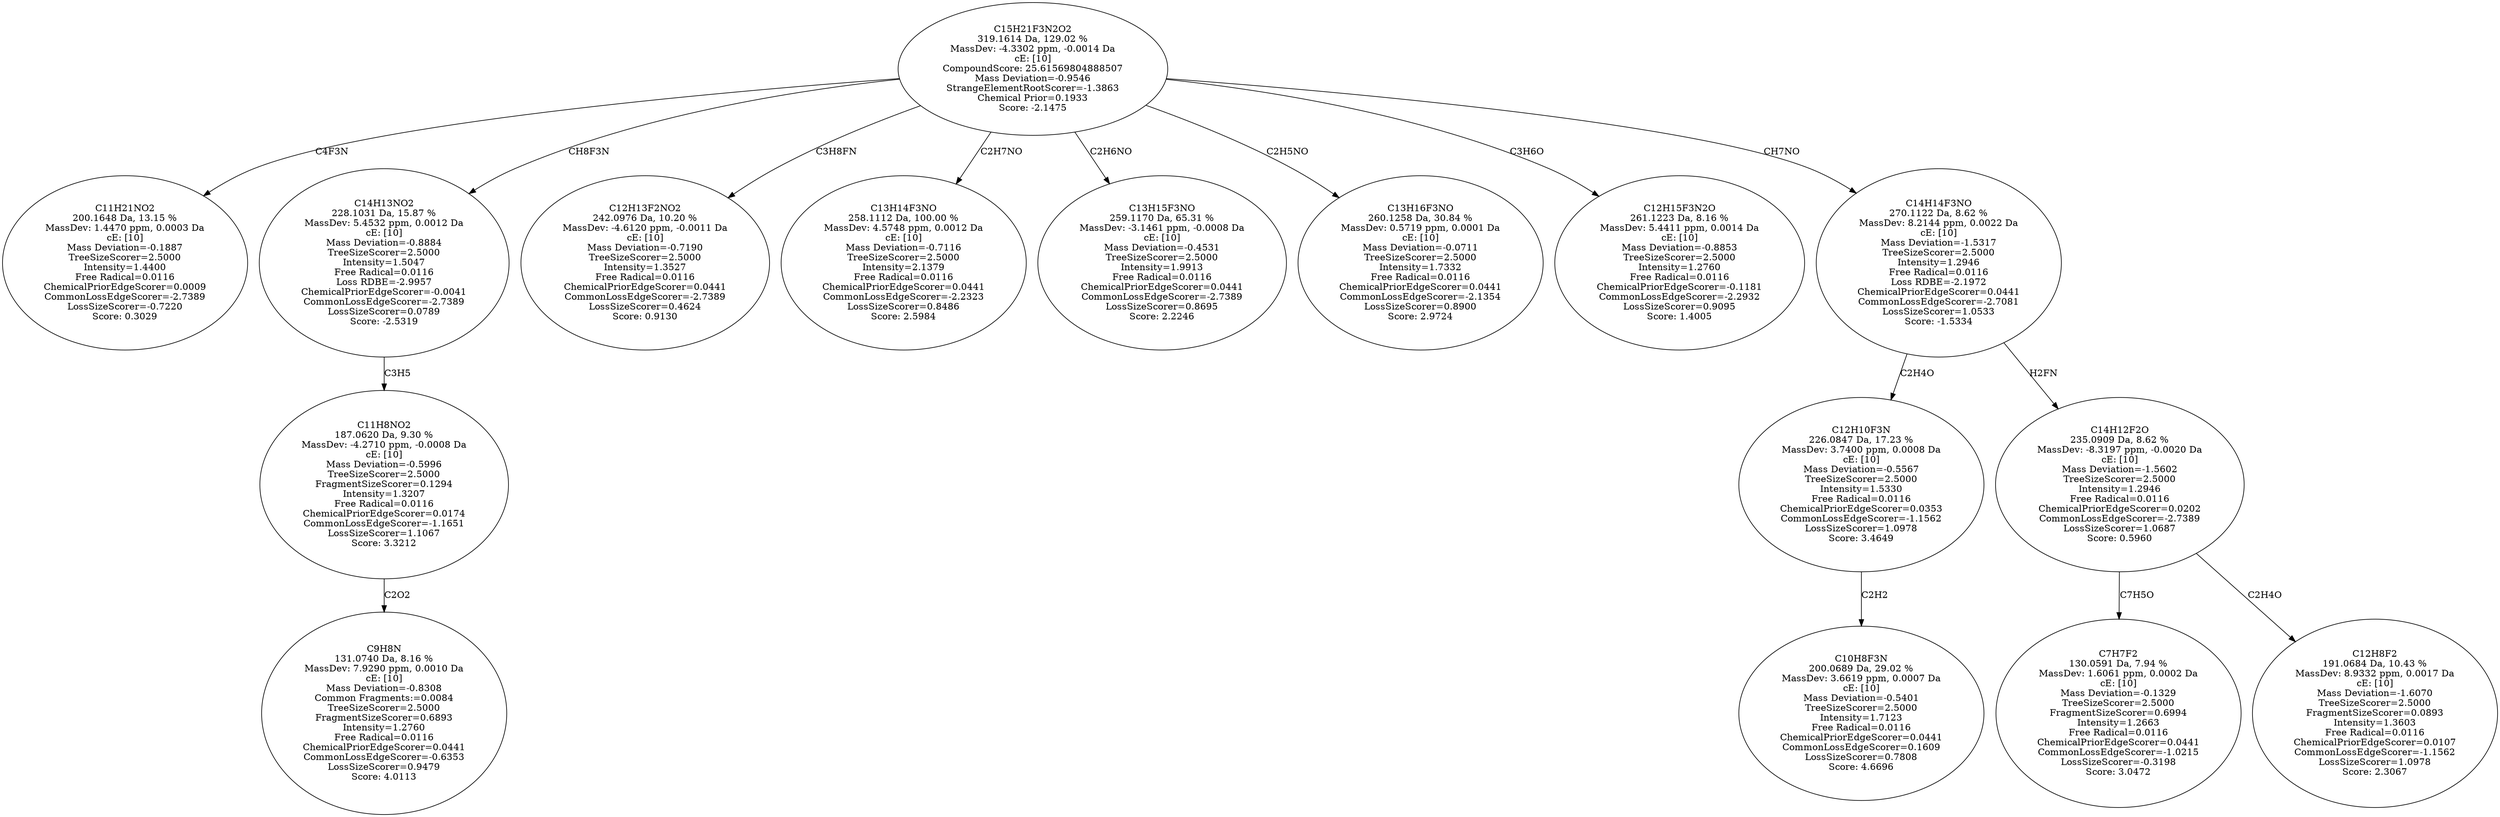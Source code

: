 strict digraph {
v1 [label="C11H21NO2\n200.1648 Da, 13.15 %\nMassDev: 1.4470 ppm, 0.0003 Da\ncE: [10]\nMass Deviation=-0.1887\nTreeSizeScorer=2.5000\nIntensity=1.4400\nFree Radical=0.0116\nChemicalPriorEdgeScorer=0.0009\nCommonLossEdgeScorer=-2.7389\nLossSizeScorer=-0.7220\nScore: 0.3029"];
v2 [label="C9H8N\n131.0740 Da, 8.16 %\nMassDev: 7.9290 ppm, 0.0010 Da\ncE: [10]\nMass Deviation=-0.8308\nCommon Fragments:=0.0084\nTreeSizeScorer=2.5000\nFragmentSizeScorer=0.6893\nIntensity=1.2760\nFree Radical=0.0116\nChemicalPriorEdgeScorer=0.0441\nCommonLossEdgeScorer=-0.6353\nLossSizeScorer=0.9479\nScore: 4.0113"];
v3 [label="C11H8NO2\n187.0620 Da, 9.30 %\nMassDev: -4.2710 ppm, -0.0008 Da\ncE: [10]\nMass Deviation=-0.5996\nTreeSizeScorer=2.5000\nFragmentSizeScorer=0.1294\nIntensity=1.3207\nFree Radical=0.0116\nChemicalPriorEdgeScorer=0.0174\nCommonLossEdgeScorer=-1.1651\nLossSizeScorer=1.1067\nScore: 3.3212"];
v4 [label="C14H13NO2\n228.1031 Da, 15.87 %\nMassDev: 5.4532 ppm, 0.0012 Da\ncE: [10]\nMass Deviation=-0.8884\nTreeSizeScorer=2.5000\nIntensity=1.5047\nFree Radical=0.0116\nLoss RDBE=-2.9957\nChemicalPriorEdgeScorer=-0.0041\nCommonLossEdgeScorer=-2.7389\nLossSizeScorer=0.0789\nScore: -2.5319"];
v5 [label="C12H13F2NO2\n242.0976 Da, 10.20 %\nMassDev: -4.6120 ppm, -0.0011 Da\ncE: [10]\nMass Deviation=-0.7190\nTreeSizeScorer=2.5000\nIntensity=1.3527\nFree Radical=0.0116\nChemicalPriorEdgeScorer=0.0441\nCommonLossEdgeScorer=-2.7389\nLossSizeScorer=0.4624\nScore: 0.9130"];
v6 [label="C13H14F3NO\n258.1112 Da, 100.00 %\nMassDev: 4.5748 ppm, 0.0012 Da\ncE: [10]\nMass Deviation=-0.7116\nTreeSizeScorer=2.5000\nIntensity=2.1379\nFree Radical=0.0116\nChemicalPriorEdgeScorer=0.0441\nCommonLossEdgeScorer=-2.2323\nLossSizeScorer=0.8486\nScore: 2.5984"];
v7 [label="C13H15F3NO\n259.1170 Da, 65.31 %\nMassDev: -3.1461 ppm, -0.0008 Da\ncE: [10]\nMass Deviation=-0.4531\nTreeSizeScorer=2.5000\nIntensity=1.9913\nFree Radical=0.0116\nChemicalPriorEdgeScorer=0.0441\nCommonLossEdgeScorer=-2.7389\nLossSizeScorer=0.8695\nScore: 2.2246"];
v8 [label="C13H16F3NO\n260.1258 Da, 30.84 %\nMassDev: 0.5719 ppm, 0.0001 Da\ncE: [10]\nMass Deviation=-0.0711\nTreeSizeScorer=2.5000\nIntensity=1.7332\nFree Radical=0.0116\nChemicalPriorEdgeScorer=0.0441\nCommonLossEdgeScorer=-2.1354\nLossSizeScorer=0.8900\nScore: 2.9724"];
v9 [label="C12H15F3N2O\n261.1223 Da, 8.16 %\nMassDev: 5.4411 ppm, 0.0014 Da\ncE: [10]\nMass Deviation=-0.8853\nTreeSizeScorer=2.5000\nIntensity=1.2760\nFree Radical=0.0116\nChemicalPriorEdgeScorer=-0.1181\nCommonLossEdgeScorer=-2.2932\nLossSizeScorer=0.9095\nScore: 1.4005"];
v10 [label="C10H8F3N\n200.0689 Da, 29.02 %\nMassDev: 3.6619 ppm, 0.0007 Da\ncE: [10]\nMass Deviation=-0.5401\nTreeSizeScorer=2.5000\nIntensity=1.7123\nFree Radical=0.0116\nChemicalPriorEdgeScorer=0.0441\nCommonLossEdgeScorer=0.1609\nLossSizeScorer=0.7808\nScore: 4.6696"];
v11 [label="C12H10F3N\n226.0847 Da, 17.23 %\nMassDev: 3.7400 ppm, 0.0008 Da\ncE: [10]\nMass Deviation=-0.5567\nTreeSizeScorer=2.5000\nIntensity=1.5330\nFree Radical=0.0116\nChemicalPriorEdgeScorer=0.0353\nCommonLossEdgeScorer=-1.1562\nLossSizeScorer=1.0978\nScore: 3.4649"];
v12 [label="C7H7F2\n130.0591 Da, 7.94 %\nMassDev: 1.6061 ppm, 0.0002 Da\ncE: [10]\nMass Deviation=-0.1329\nTreeSizeScorer=2.5000\nFragmentSizeScorer=0.6994\nIntensity=1.2663\nFree Radical=0.0116\nChemicalPriorEdgeScorer=0.0441\nCommonLossEdgeScorer=-1.0215\nLossSizeScorer=-0.3198\nScore: 3.0472"];
v13 [label="C12H8F2\n191.0684 Da, 10.43 %\nMassDev: 8.9332 ppm, 0.0017 Da\ncE: [10]\nMass Deviation=-1.6070\nTreeSizeScorer=2.5000\nFragmentSizeScorer=0.0893\nIntensity=1.3603\nFree Radical=0.0116\nChemicalPriorEdgeScorer=0.0107\nCommonLossEdgeScorer=-1.1562\nLossSizeScorer=1.0978\nScore: 2.3067"];
v14 [label="C14H12F2O\n235.0909 Da, 8.62 %\nMassDev: -8.3197 ppm, -0.0020 Da\ncE: [10]\nMass Deviation=-1.5602\nTreeSizeScorer=2.5000\nIntensity=1.2946\nFree Radical=0.0116\nChemicalPriorEdgeScorer=0.0202\nCommonLossEdgeScorer=-2.7389\nLossSizeScorer=1.0687\nScore: 0.5960"];
v15 [label="C14H14F3NO\n270.1122 Da, 8.62 %\nMassDev: 8.2144 ppm, 0.0022 Da\ncE: [10]\nMass Deviation=-1.5317\nTreeSizeScorer=2.5000\nIntensity=1.2946\nFree Radical=0.0116\nLoss RDBE=-2.1972\nChemicalPriorEdgeScorer=0.0441\nCommonLossEdgeScorer=-2.7081\nLossSizeScorer=1.0533\nScore: -1.5334"];
v16 [label="C15H21F3N2O2\n319.1614 Da, 129.02 %\nMassDev: -4.3302 ppm, -0.0014 Da\ncE: [10]\nCompoundScore: 25.61569804888507\nMass Deviation=-0.9546\nStrangeElementRootScorer=-1.3863\nChemical Prior=0.1933\nScore: -2.1475"];
v16 -> v1 [label="C4F3N"];
v3 -> v2 [label="C2O2"];
v4 -> v3 [label="C3H5"];
v16 -> v4 [label="CH8F3N"];
v16 -> v5 [label="C3H8FN"];
v16 -> v6 [label="C2H7NO"];
v16 -> v7 [label="C2H6NO"];
v16 -> v8 [label="C2H5NO"];
v16 -> v9 [label="C3H6O"];
v11 -> v10 [label="C2H2"];
v15 -> v11 [label="C2H4O"];
v14 -> v12 [label="C7H5O"];
v14 -> v13 [label="C2H4O"];
v15 -> v14 [label="H2FN"];
v16 -> v15 [label="CH7NO"];
}